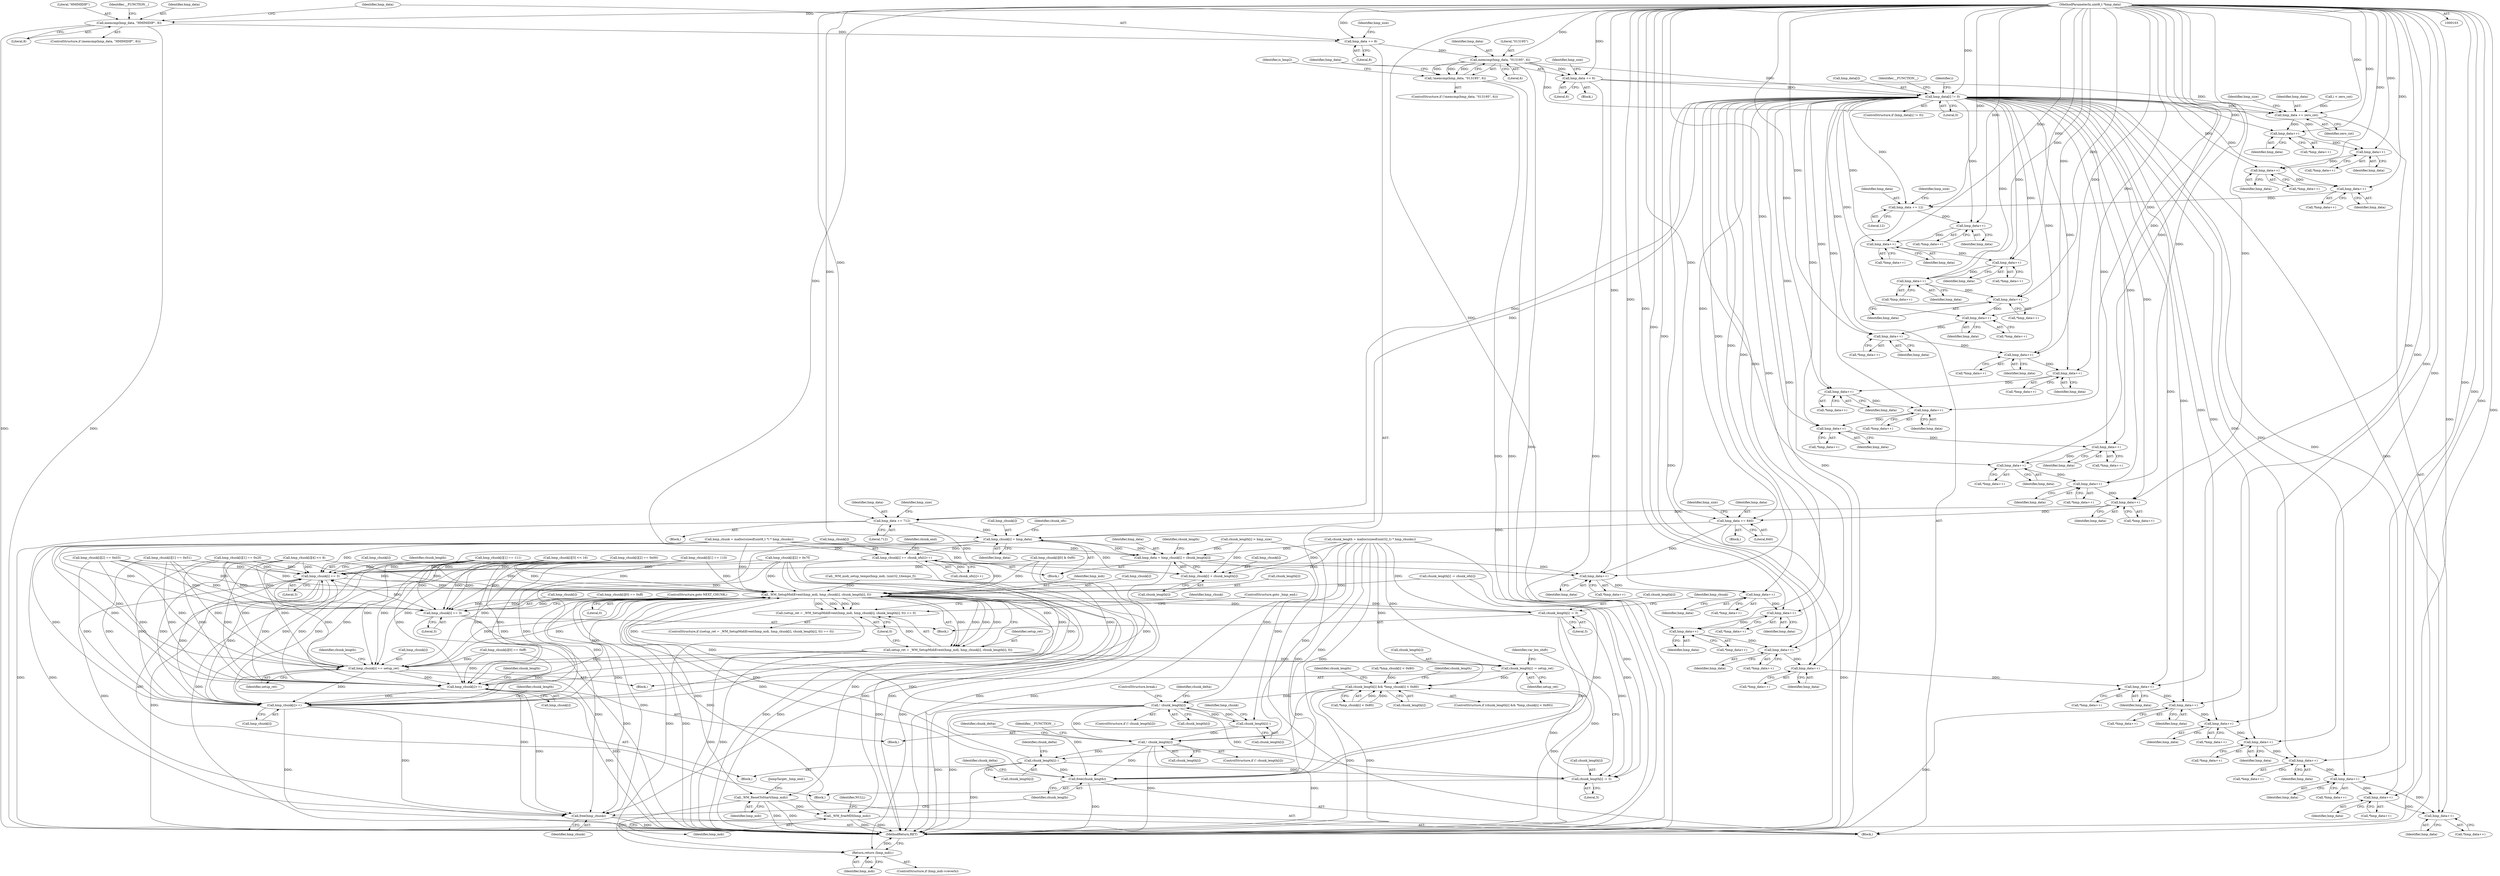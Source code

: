 digraph "0_wildmidi_660b513d99bced8783a4a5984ac2f742c74ebbdd_0@API" {
"1000194" [label="(Call,memcmp(hmp_data, \"HMIMIDIP\", 8))"];
"1000104" [label="(MethodParameterIn,uint8_t *hmp_data)"];
"1000207" [label="(Call,hmp_data += 8)"];
"1000215" [label="(Call,memcmp(hmp_data, \"013195\", 6))"];
"1000214" [label="(Call,!memcmp(hmp_data, \"013195\", 6))"];
"1000220" [label="(Call,hmp_data += 6)"];
"1000251" [label="(Call,hmp_data[i] != 0)"];
"1000265" [label="(Call,hmp_data += zero_cnt)"];
"1000274" [label="(Call,hmp_data++)"];
"1000280" [label="(Call,hmp_data++)"];
"1000287" [label="(Call,hmp_data++)"];
"1000294" [label="(Call,hmp_data++)"];
"1000302" [label="(Call,hmp_data += 12)"];
"1000311" [label="(Call,hmp_data++)"];
"1000317" [label="(Call,hmp_data++)"];
"1000324" [label="(Call,hmp_data++)"];
"1000331" [label="(Call,hmp_data++)"];
"1000340" [label="(Call,hmp_data++)"];
"1000346" [label="(Call,hmp_data++)"];
"1000353" [label="(Call,hmp_data++)"];
"1000360" [label="(Call,hmp_data++)"];
"1000374" [label="(Call,hmp_data++)"];
"1000380" [label="(Call,hmp_data++)"];
"1000387" [label="(Call,hmp_data++)"];
"1000394" [label="(Call,hmp_data++)"];
"1000431" [label="(Call,hmp_data++)"];
"1000437" [label="(Call,hmp_data++)"];
"1000444" [label="(Call,hmp_data++)"];
"1000451" [label="(Call,hmp_data++)"];
"1000462" [label="(Call,hmp_data += 840)"];
"1000535" [label="(Call,hmp_chunk[i] = hmp_data)"];
"1000742" [label="(Call,hmp_data = hmp_chunk[i] + chunk_length[i])"];
"1000548" [label="(Call,hmp_data++)"];
"1000554" [label="(Call,hmp_data++)"];
"1000561" [label="(Call,hmp_data++)"];
"1000568" [label="(Call,hmp_data++)"];
"1000583" [label="(Call,hmp_data++)"];
"1000591" [label="(Call,hmp_data++)"];
"1000600" [label="(Call,hmp_data++)"];
"1000609" [label="(Call,hmp_data++)"];
"1000639" [label="(Call,hmp_data++)"];
"1000645" [label="(Call,hmp_data++)"];
"1000652" [label="(Call,hmp_data++)"];
"1000659" [label="(Call,hmp_data++)"];
"1000696" [label="(Call,hmp_data++)"];
"1000722" [label="(Call,hmp_data++)"];
"1000744" [label="(Call,hmp_chunk[i] + chunk_length[i])"];
"1000758" [label="(Call,hmp_chunk[i] += chunk_ofs[i]++)"];
"1000906" [label="(Call,hmp_chunk[i] += 3)"];
"1000926" [label="(Call,_WM_SetupMidiEvent(hmp_mdi, hmp_chunk[i], chunk_length[i], 0))"];
"1000923" [label="(Call,(setup_ret = _WM_SetupMidiEvent(hmp_mdi, hmp_chunk[i], chunk_length[i], 0)) == 0)"];
"1000924" [label="(Call,setup_ret = _WM_SetupMidiEvent(hmp_mdi, hmp_chunk[i], chunk_length[i], 0))"];
"1001043" [label="(Call,hmp_chunk[i] += setup_ret)"];
"1001100" [label="(Call,hmp_chunk[i]++)"];
"1001143" [label="(Call,hmp_chunk[i]++)"];
"1001267" [label="(Call,free(hmp_chunk))"];
"1001048" [label="(Call,chunk_length[i] -= setup_ret)"];
"1001062" [label="(Call,chunk_length[i] && *hmp_chunk[i] < 0x80)"];
"1001076" [label="(Call,! chunk_length[i])"];
"1000911" [label="(Call,chunk_length[i] -= 3)"];
"1001104" [label="(Call,chunk_length[i]--)"];
"1001115" [label="(Call,! chunk_length[i])"];
"1001147" [label="(Call,chunk_length[i]--)"];
"1001269" [label="(Call,free(chunk_length))"];
"1000970" [label="(Call,chunk_length[i] -= 3)"];
"1000975" [label="(Call,hmp_chunk[i] += 3)"];
"1001264" [label="(Call,_WM_ResetToStart(hmp_mdi))"];
"1001281" [label="(Return,return (hmp_mdi);)"];
"1001283" [label="(Call,_WM_freeMDI(hmp_mdi))"];
"1000470" [label="(Call,hmp_data += 712)"];
"1001105" [label="(Call,chunk_length[i])"];
"1000224" [label="(Identifier,hmp_size)"];
"1001100" [label="(Call,hmp_chunk[i]++)"];
"1000910" [label="(Literal,3)"];
"1000748" [label="(Call,chunk_length[i])"];
"1000438" [label="(Identifier,hmp_data)"];
"1000388" [label="(Identifier,hmp_data)"];
"1000660" [label="(Identifier,hmp_data)"];
"1001267" [label="(Call,free(hmp_chunk))"];
"1000870" [label="(Block,)"];
"1000275" [label="(Identifier,hmp_data)"];
"1000359" [label="(Call,*hmp_data++)"];
"1000279" [label="(Call,*hmp_data++)"];
"1000443" [label="(Call,*hmp_data++)"];
"1001116" [label="(Call,chunk_length[i])"];
"1000645" [label="(Call,hmp_data++)"];
"1000651" [label="(Call,*hmp_data++)"];
"1000926" [label="(Call,_WM_SetupMidiEvent(hmp_mdi, hmp_chunk[i], chunk_length[i], 0))"];
"1000600" [label="(Call,hmp_data++)"];
"1000722" [label="(Call,hmp_data++)"];
"1000744" [label="(Call,hmp_chunk[i] + chunk_length[i])"];
"1000252" [label="(Call,hmp_data[i])"];
"1000463" [label="(Identifier,hmp_data)"];
"1000536" [label="(Call,hmp_chunk[i])"];
"1000745" [label="(Call,hmp_chunk[i])"];
"1001101" [label="(Call,hmp_chunk[i])"];
"1000768" [label="(Identifier,chunk_end)"];
"1001052" [label="(Identifier,setup_ret)"];
"1000931" [label="(Call,chunk_length[i])"];
"1001080" [label="(ControlStructure,break;)"];
"1001129" [label="(Identifier,chunk_delta)"];
"1001153" [label="(Identifier,chunk_delta)"];
"1001269" [label="(Call,free(chunk_length))"];
"1000386" [label="(Call,*hmp_data++)"];
"1000970" [label="(Call,chunk_length[i] -= 3)"];
"1000567" [label="(Call,*hmp_data++)"];
"1000250" [label="(ControlStructure,if (hmp_data[i] != 0))"];
"1001144" [label="(Call,hmp_chunk[i])"];
"1001286" [label="(Identifier,NULL)"];
"1000547" [label="(Call,*hmp_data++)"];
"1000948" [label="(Call,hmp_chunk[i][1] == 0x2f)"];
"1000609" [label="(Call,hmp_data++)"];
"1001264" [label="(Call,_WM_ResetToStart(hmp_mdi))"];
"1001149" [label="(Identifier,chunk_length)"];
"1000472" [label="(Literal,712)"];
"1000302" [label="(Call,hmp_data += 12)"];
"1000962" [label="(Block,)"];
"1000548" [label="(Call,hmp_data++)"];
"1000213" [label="(ControlStructure,if (!memcmp(hmp_data, \"013195\", 6)))"];
"1000375" [label="(Identifier,hmp_data)"];
"1001268" [label="(Identifier,hmp_chunk)"];
"1000974" [label="(Literal,3)"];
"1000927" [label="(Identifier,hmp_mdi)"];
"1000432" [label="(Identifier,hmp_data)"];
"1001147" [label="(Call,chunk_length[i]--)"];
"1000332" [label="(Identifier,hmp_data)"];
"1001104" [label="(Call,chunk_length[i]--)"];
"1000553" [label="(Call,*hmp_data++)"];
"1000312" [label="(Identifier,hmp_data)"];
"1000450" [label="(Call,*hmp_data++)"];
"1001075" [label="(ControlStructure,if (! chunk_length[i]))"];
"1001148" [label="(Call,chunk_length[i])"];
"1000325" [label="(Identifier,hmp_data)"];
"1000470" [label="(Call,hmp_data += 712)"];
"1000222" [label="(Literal,6)"];
"1000316" [label="(Call,*hmp_data++)"];
"1000339" [label="(Call,*hmp_data++)"];
"1000743" [label="(Identifier,hmp_data)"];
"1000935" [label="(Literal,0)"];
"1000984" [label="(Call,hmp_chunk[i][0] == 0xff)"];
"1000751" [label="(Call,chunk_length[i] -= chunk_ofs[i])"];
"1001074" [label="(Block,)"];
"1000209" [label="(Literal,8)"];
"1000560" [label="(Call,*hmp_data++)"];
"1000361" [label="(Identifier,hmp_data)"];
"1001287" [label="(MethodReturn,RET)"];
"1000258" [label="(Identifier,__FUNCTION__)"];
"1000330" [label="(Call,*hmp_data++)"];
"1001266" [label="(JumpTarget,_hmp_end:)"];
"1000194" [label="(Call,memcmp(hmp_data, \"HMIMIDIP\", 8))"];
"1000906" [label="(Call,hmp_chunk[i] += 3)"];
"1000265" [label="(Call,hmp_data += zero_cnt)"];
"1000592" [label="(Identifier,hmp_data)"];
"1000912" [label="(Call,chunk_length[i])"];
"1000542" [label="(Identifier,chunk_ofs)"];
"1001121" [label="(Identifier,__FUNCTION__)"];
"1000324" [label="(Call,hmp_data++)"];
"1000568" [label="(Call,hmp_data++)"];
"1001066" [label="(Call,*hmp_chunk[i] < 0x80)"];
"1000286" [label="(Call,*hmp_data++)"];
"1001106" [label="(Identifier,chunk_length)"];
"1000884" [label="(Call,hmp_chunk[i][1] == 110)"];
"1000381" [label="(Identifier,hmp_data)"];
"1000230" [label="(Identifier,is_hmp2)"];
"1000975" [label="(Call,hmp_chunk[i] += 3)"];
"1000943" [label="(Identifier,hmp_chunk)"];
"1000999" [label="(Call,hmp_chunk[i][2] == 0x03)"];
"1000217" [label="(Literal,\"013195\")"];
"1000922" [label="(ControlStructure,if ((setup_ret = _WM_SetupMidiEvent(hmp_mdi, hmp_chunk[i], chunk_length[i], 0)) == 0))"];
"1001062" [label="(Call,chunk_length[i] && *hmp_chunk[i] < 0x80)"];
"1000554" [label="(Call,hmp_data++)"];
"1000659" [label="(Call,hmp_data++)"];
"1000341" [label="(Identifier,hmp_data)"];
"1001111" [label="(Identifier,hmp_chunk)"];
"1000345" [label="(Call,*hmp_data++)"];
"1000555" [label="(Identifier,hmp_data)"];
"1000937" [label="(ControlStructure,goto _hmp_end;)"];
"1000387" [label="(Call,hmp_data++)"];
"1000721" [label="(Call,*hmp_data++)"];
"1000306" [label="(Identifier,hmp_size)"];
"1000323" [label="(Call,*hmp_data++)"];
"1000352" [label="(Call,*hmp_data++)"];
"1000437" [label="(Call,hmp_data++)"];
"1000742" [label="(Call,hmp_data = hmp_chunk[i] + chunk_length[i])"];
"1000287" [label="(Call,hmp_data++)"];
"1000303" [label="(Identifier,hmp_data)"];
"1001047" [label="(Identifier,setup_ret)"];
"1000561" [label="(Call,hmp_data++)"];
"1001054" [label="(Identifier,var_len_shift)"];
"1000977" [label="(Identifier,hmp_chunk)"];
"1000216" [label="(Identifier,hmp_data)"];
"1000549" [label="(Identifier,hmp_data)"];
"1000393" [label="(Call,*hmp_data++)"];
"1000444" [label="(Call,hmp_data++)"];
"1000451" [label="(Call,hmp_data++)"];
"1000907" [label="(Call,hmp_chunk[i])"];
"1000474" [label="(Identifier,hmp_size)"];
"1000582" [label="(Call,*hmp_data++)"];
"1000104" [label="(MethodParameterIn,uint8_t *hmp_data)"];
"1000971" [label="(Call,chunk_length[i])"];
"1000928" [label="(Call,hmp_chunk[i])"];
"1000379" [label="(Call,*hmp_data++)"];
"1001063" [label="(Call,chunk_length[i])"];
"1000267" [label="(Identifier,zero_cnt)"];
"1000452" [label="(Identifier,hmp_data)"];
"1000758" [label="(Call,hmp_chunk[i] += chunk_ofs[i]++)"];
"1001284" [label="(Identifier,hmp_mdi)"];
"1000535" [label="(Call,hmp_chunk[i] = hmp_data)"];
"1000461" [label="(Block,)"];
"1000891" [label="(Call,hmp_chunk[i][1] == 111)"];
"1000200" [label="(Identifier,__FUNCTION__)"];
"1001083" [label="(Identifier,chunk_delta)"];
"1000934" [label="(Literal,0)"];
"1000195" [label="(Identifier,hmp_data)"];
"1001282" [label="(Identifier,hmp_mdi)"];
"1000583" [label="(Call,hmp_data++)"];
"1001114" [label="(ControlStructure,if (! chunk_length[i]))"];
"1000979" [label="(Literal,3)"];
"1000380" [label="(Call,hmp_data++)"];
"1000569" [label="(Identifier,hmp_data)"];
"1000638" [label="(Call,*hmp_data++)"];
"1001061" [label="(ControlStructure,if (chunk_length[i] && *hmp_chunk[i] < 0x80))"];
"1000534" [label="(Block,)"];
"1000695" [label="(Call,*hmp_data++)"];
"1000644" [label="(Call,*hmp_data++)"];
"1000269" [label="(Identifier,hmp_size)"];
"1000266" [label="(Identifier,hmp_data)"];
"1000211" [label="(Identifier,hmp_size)"];
"1000197" [label="(Literal,8)"];
"1000248" [label="(Identifier,i)"];
"1000374" [label="(Call,hmp_data++)"];
"1000244" [label="(Call,i < zero_cnt)"];
"1000318" [label="(Identifier,hmp_data)"];
"1001265" [label="(Identifier,hmp_mdi)"];
"1000762" [label="(Call,chunk_ofs[i]++)"];
"1000431" [label="(Call,hmp_data++)"];
"1000658" [label="(Call,*hmp_data++)"];
"1001012" [label="(Call,hmp_chunk[i][3] << 16)"];
"1001283" [label="(Call,_WM_freeMDI(hmp_mdi))"];
"1000639" [label="(Call,hmp_data++)"];
"1001277" [label="(ControlStructure,if (hmp_mdi->reverb))"];
"1000494" [label="(Call,chunk_length = malloc(sizeof(uint32_t) * hmp_chunks))"];
"1001272" [label="(Identifier,chunk_delta)"];
"1000976" [label="(Call,hmp_chunk[i])"];
"1000346" [label="(Call,hmp_data++)"];
"1000196" [label="(Literal,\"HMIMIDIP\")"];
"1000539" [label="(Identifier,hmp_data)"];
"1000293" [label="(Call,*hmp_data++)"];
"1000445" [label="(Identifier,hmp_data)"];
"1000304" [label="(Literal,12)"];
"1000917" [label="(Block,)"];
"1001270" [label="(Identifier,chunk_length)"];
"1001115" [label="(Call,! chunk_length[i])"];
"1000394" [label="(Call,hmp_data++)"];
"1000562" [label="(Identifier,hmp_data)"];
"1001078" [label="(Identifier,chunk_length)"];
"1000193" [label="(ControlStructure,if (memcmp(hmp_data, \"HMIMIDIP\", 8)))"];
"1001108" [label="(Call,*hmp_chunk[i] < 0x80)"];
"1000940" [label="(Call,hmp_chunk[i][0] == 0xff)"];
"1000591" [label="(Call,hmp_data++)"];
"1000590" [label="(Call,*hmp_data++)"];
"1000874" [label="(Call,hmp_chunk[i][0] & 0xf0)"];
"1000471" [label="(Identifier,hmp_data)"];
"1000207" [label="(Call,hmp_data += 8)"];
"1000759" [label="(Call,hmp_chunk[i])"];
"1000347" [label="(Identifier,hmp_data)"];
"1001281" [label="(Return,return (hmp_mdi);)"];
"1000255" [label="(Literal,0)"];
"1000294" [label="(Call,hmp_data++)"];
"1000753" [label="(Identifier,chunk_length)"];
"1000288" [label="(Identifier,hmp_data)"];
"1000992" [label="(Call,hmp_chunk[i][1] == 0x51)"];
"1001044" [label="(Call,hmp_chunk[i])"];
"1000464" [label="(Literal,840)"];
"1000610" [label="(Identifier,hmp_data)"];
"1000646" [label="(Identifier,hmp_data)"];
"1000653" [label="(Identifier,hmp_data)"];
"1000696" [label="(Call,hmp_data++)"];
"1000280" [label="(Call,hmp_data++)"];
"1000599" [label="(Call,*hmp_data++)"];
"1000923" [label="(Call,(setup_ret = _WM_SetupMidiEvent(hmp_mdi, hmp_chunk[i], chunk_length[i], 0)) == 0)"];
"1000220" [label="(Call,hmp_data += 6)"];
"1000584" [label="(Identifier,hmp_data)"];
"1000436" [label="(Call,*hmp_data++)"];
"1000218" [label="(Literal,6)"];
"1000469" [label="(Block,)"];
"1000608" [label="(Call,*hmp_data++)"];
"1000925" [label="(Identifier,setup_ret)"];
"1000295" [label="(Identifier,hmp_data)"];
"1000905" [label="(Block,)"];
"1001143" [label="(Call,hmp_chunk[i]++)"];
"1000924" [label="(Call,setup_ret = _WM_SetupMidiEvent(hmp_mdi, hmp_chunk[i], chunk_length[i], 0))"];
"1001117" [label="(Identifier,chunk_length)"];
"1000723" [label="(Identifier,hmp_data)"];
"1000354" [label="(Identifier,hmp_data)"];
"1000640" [label="(Identifier,hmp_data)"];
"1000980" [label="(ControlStructure,goto NEXT_CHUNK;)"];
"1000251" [label="(Call,hmp_data[i] != 0)"];
"1001043" [label="(Call,hmp_chunk[i] += setup_ret)"];
"1000219" [label="(Block,)"];
"1000911" [label="(Call,chunk_length[i] -= 3)"];
"1000311" [label="(Call,hmp_data++)"];
"1000214" [label="(Call,!memcmp(hmp_data, \"013195\", 6))"];
"1000395" [label="(Identifier,hmp_data)"];
"1000618" [label="(Call,chunk_length[i] > hmp_size)"];
"1001048" [label="(Call,chunk_length[i] -= setup_ret)"];
"1000281" [label="(Identifier,hmp_data)"];
"1000601" [label="(Identifier,hmp_data)"];
"1000955" [label="(Call,hmp_chunk[i][2] == 0x00)"];
"1000487" [label="(Call,hmp_chunk = malloc(sizeof(uint8_t *) * hmp_chunks))"];
"1000466" [label="(Identifier,hmp_size)"];
"1000106" [label="(Block,)"];
"1000273" [label="(Call,*hmp_data++)"];
"1001050" [label="(Identifier,chunk_length)"];
"1001077" [label="(Call,chunk_length[i])"];
"1000221" [label="(Identifier,hmp_data)"];
"1000898" [label="(Call,hmp_chunk[i][2] > 0x7f)"];
"1000373" [label="(Call,*hmp_data++)"];
"1000215" [label="(Call,memcmp(hmp_data, \"013195\", 6))"];
"1000915" [label="(Literal,3)"];
"1000331" [label="(Call,hmp_data++)"];
"1000482" [label="(Call,_WM_midi_setup_tempo(hmp_mdi, (uint32_t)tempo_f))"];
"1001076" [label="(Call,! chunk_length[i])"];
"1000340" [label="(Call,hmp_data++)"];
"1000430" [label="(Call,*hmp_data++)"];
"1000913" [label="(Identifier,chunk_length)"];
"1001020" [label="(Call,hmp_chunk[i][4] << 8)"];
"1000317" [label="(Call,hmp_data++)"];
"1000360" [label="(Call,hmp_data++)"];
"1000208" [label="(Identifier,hmp_data)"];
"1000353" [label="(Call,hmp_data++)"];
"1000462" [label="(Call,hmp_data += 840)"];
"1001049" [label="(Call,chunk_length[i])"];
"1000697" [label="(Identifier,hmp_data)"];
"1000652" [label="(Call,hmp_data++)"];
"1000274" [label="(Call,hmp_data++)"];
"1000310" [label="(Call,*hmp_data++)"];
"1000194" -> "1000193"  [label="AST: "];
"1000194" -> "1000197"  [label="CFG: "];
"1000195" -> "1000194"  [label="AST: "];
"1000196" -> "1000194"  [label="AST: "];
"1000197" -> "1000194"  [label="AST: "];
"1000200" -> "1000194"  [label="CFG: "];
"1000208" -> "1000194"  [label="CFG: "];
"1000194" -> "1001287"  [label="DDG: "];
"1000194" -> "1001287"  [label="DDG: "];
"1000104" -> "1000194"  [label="DDG: "];
"1000194" -> "1000207"  [label="DDG: "];
"1000104" -> "1000103"  [label="AST: "];
"1000104" -> "1001287"  [label="DDG: "];
"1000104" -> "1000207"  [label="DDG: "];
"1000104" -> "1000215"  [label="DDG: "];
"1000104" -> "1000220"  [label="DDG: "];
"1000104" -> "1000251"  [label="DDG: "];
"1000104" -> "1000265"  [label="DDG: "];
"1000104" -> "1000274"  [label="DDG: "];
"1000104" -> "1000280"  [label="DDG: "];
"1000104" -> "1000287"  [label="DDG: "];
"1000104" -> "1000294"  [label="DDG: "];
"1000104" -> "1000302"  [label="DDG: "];
"1000104" -> "1000311"  [label="DDG: "];
"1000104" -> "1000317"  [label="DDG: "];
"1000104" -> "1000324"  [label="DDG: "];
"1000104" -> "1000331"  [label="DDG: "];
"1000104" -> "1000340"  [label="DDG: "];
"1000104" -> "1000346"  [label="DDG: "];
"1000104" -> "1000353"  [label="DDG: "];
"1000104" -> "1000360"  [label="DDG: "];
"1000104" -> "1000374"  [label="DDG: "];
"1000104" -> "1000380"  [label="DDG: "];
"1000104" -> "1000387"  [label="DDG: "];
"1000104" -> "1000394"  [label="DDG: "];
"1000104" -> "1000431"  [label="DDG: "];
"1000104" -> "1000437"  [label="DDG: "];
"1000104" -> "1000444"  [label="DDG: "];
"1000104" -> "1000451"  [label="DDG: "];
"1000104" -> "1000462"  [label="DDG: "];
"1000104" -> "1000470"  [label="DDG: "];
"1000104" -> "1000535"  [label="DDG: "];
"1000104" -> "1000548"  [label="DDG: "];
"1000104" -> "1000554"  [label="DDG: "];
"1000104" -> "1000561"  [label="DDG: "];
"1000104" -> "1000568"  [label="DDG: "];
"1000104" -> "1000583"  [label="DDG: "];
"1000104" -> "1000591"  [label="DDG: "];
"1000104" -> "1000600"  [label="DDG: "];
"1000104" -> "1000609"  [label="DDG: "];
"1000104" -> "1000639"  [label="DDG: "];
"1000104" -> "1000645"  [label="DDG: "];
"1000104" -> "1000652"  [label="DDG: "];
"1000104" -> "1000659"  [label="DDG: "];
"1000104" -> "1000696"  [label="DDG: "];
"1000104" -> "1000722"  [label="DDG: "];
"1000104" -> "1000742"  [label="DDG: "];
"1000207" -> "1000106"  [label="AST: "];
"1000207" -> "1000209"  [label="CFG: "];
"1000208" -> "1000207"  [label="AST: "];
"1000209" -> "1000207"  [label="AST: "];
"1000211" -> "1000207"  [label="CFG: "];
"1000207" -> "1000215"  [label="DDG: "];
"1000215" -> "1000214"  [label="AST: "];
"1000215" -> "1000218"  [label="CFG: "];
"1000216" -> "1000215"  [label="AST: "];
"1000217" -> "1000215"  [label="AST: "];
"1000218" -> "1000215"  [label="AST: "];
"1000214" -> "1000215"  [label="CFG: "];
"1000215" -> "1001287"  [label="DDG: "];
"1000215" -> "1000214"  [label="DDG: "];
"1000215" -> "1000214"  [label="DDG: "];
"1000215" -> "1000214"  [label="DDG: "];
"1000215" -> "1000220"  [label="DDG: "];
"1000215" -> "1000251"  [label="DDG: "];
"1000215" -> "1000265"  [label="DDG: "];
"1000214" -> "1000213"  [label="AST: "];
"1000221" -> "1000214"  [label="CFG: "];
"1000230" -> "1000214"  [label="CFG: "];
"1000214" -> "1001287"  [label="DDG: "];
"1000214" -> "1001287"  [label="DDG: "];
"1000220" -> "1000219"  [label="AST: "];
"1000220" -> "1000222"  [label="CFG: "];
"1000221" -> "1000220"  [label="AST: "];
"1000222" -> "1000220"  [label="AST: "];
"1000224" -> "1000220"  [label="CFG: "];
"1000220" -> "1001287"  [label="DDG: "];
"1000220" -> "1000251"  [label="DDG: "];
"1000220" -> "1000265"  [label="DDG: "];
"1000251" -> "1000250"  [label="AST: "];
"1000251" -> "1000255"  [label="CFG: "];
"1000252" -> "1000251"  [label="AST: "];
"1000255" -> "1000251"  [label="AST: "];
"1000258" -> "1000251"  [label="CFG: "];
"1000248" -> "1000251"  [label="CFG: "];
"1000251" -> "1001287"  [label="DDG: "];
"1000251" -> "1001287"  [label="DDG: "];
"1000251" -> "1000265"  [label="DDG: "];
"1000251" -> "1000274"  [label="DDG: "];
"1000251" -> "1000280"  [label="DDG: "];
"1000251" -> "1000287"  [label="DDG: "];
"1000251" -> "1000294"  [label="DDG: "];
"1000251" -> "1000302"  [label="DDG: "];
"1000251" -> "1000311"  [label="DDG: "];
"1000251" -> "1000317"  [label="DDG: "];
"1000251" -> "1000324"  [label="DDG: "];
"1000251" -> "1000331"  [label="DDG: "];
"1000251" -> "1000340"  [label="DDG: "];
"1000251" -> "1000346"  [label="DDG: "];
"1000251" -> "1000353"  [label="DDG: "];
"1000251" -> "1000360"  [label="DDG: "];
"1000251" -> "1000374"  [label="DDG: "];
"1000251" -> "1000380"  [label="DDG: "];
"1000251" -> "1000387"  [label="DDG: "];
"1000251" -> "1000394"  [label="DDG: "];
"1000251" -> "1000431"  [label="DDG: "];
"1000251" -> "1000437"  [label="DDG: "];
"1000251" -> "1000444"  [label="DDG: "];
"1000251" -> "1000451"  [label="DDG: "];
"1000251" -> "1000462"  [label="DDG: "];
"1000251" -> "1000470"  [label="DDG: "];
"1000251" -> "1000535"  [label="DDG: "];
"1000251" -> "1000548"  [label="DDG: "];
"1000251" -> "1000554"  [label="DDG: "];
"1000251" -> "1000561"  [label="DDG: "];
"1000251" -> "1000568"  [label="DDG: "];
"1000251" -> "1000583"  [label="DDG: "];
"1000251" -> "1000591"  [label="DDG: "];
"1000251" -> "1000600"  [label="DDG: "];
"1000251" -> "1000609"  [label="DDG: "];
"1000251" -> "1000639"  [label="DDG: "];
"1000251" -> "1000645"  [label="DDG: "];
"1000251" -> "1000652"  [label="DDG: "];
"1000251" -> "1000659"  [label="DDG: "];
"1000251" -> "1000696"  [label="DDG: "];
"1000251" -> "1000722"  [label="DDG: "];
"1000265" -> "1000106"  [label="AST: "];
"1000265" -> "1000267"  [label="CFG: "];
"1000266" -> "1000265"  [label="AST: "];
"1000267" -> "1000265"  [label="AST: "];
"1000269" -> "1000265"  [label="CFG: "];
"1000244" -> "1000265"  [label="DDG: "];
"1000265" -> "1000274"  [label="DDG: "];
"1000274" -> "1000273"  [label="AST: "];
"1000274" -> "1000275"  [label="CFG: "];
"1000275" -> "1000274"  [label="AST: "];
"1000273" -> "1000274"  [label="CFG: "];
"1000274" -> "1000280"  [label="DDG: "];
"1000280" -> "1000279"  [label="AST: "];
"1000280" -> "1000281"  [label="CFG: "];
"1000281" -> "1000280"  [label="AST: "];
"1000279" -> "1000280"  [label="CFG: "];
"1000280" -> "1000287"  [label="DDG: "];
"1000287" -> "1000286"  [label="AST: "];
"1000287" -> "1000288"  [label="CFG: "];
"1000288" -> "1000287"  [label="AST: "];
"1000286" -> "1000287"  [label="CFG: "];
"1000287" -> "1000294"  [label="DDG: "];
"1000294" -> "1000293"  [label="AST: "];
"1000294" -> "1000295"  [label="CFG: "];
"1000295" -> "1000294"  [label="AST: "];
"1000293" -> "1000294"  [label="CFG: "];
"1000294" -> "1000302"  [label="DDG: "];
"1000302" -> "1000106"  [label="AST: "];
"1000302" -> "1000304"  [label="CFG: "];
"1000303" -> "1000302"  [label="AST: "];
"1000304" -> "1000302"  [label="AST: "];
"1000306" -> "1000302"  [label="CFG: "];
"1000302" -> "1000311"  [label="DDG: "];
"1000311" -> "1000310"  [label="AST: "];
"1000311" -> "1000312"  [label="CFG: "];
"1000312" -> "1000311"  [label="AST: "];
"1000310" -> "1000311"  [label="CFG: "];
"1000311" -> "1000317"  [label="DDG: "];
"1000317" -> "1000316"  [label="AST: "];
"1000317" -> "1000318"  [label="CFG: "];
"1000318" -> "1000317"  [label="AST: "];
"1000316" -> "1000317"  [label="CFG: "];
"1000317" -> "1000324"  [label="DDG: "];
"1000324" -> "1000323"  [label="AST: "];
"1000324" -> "1000325"  [label="CFG: "];
"1000325" -> "1000324"  [label="AST: "];
"1000323" -> "1000324"  [label="CFG: "];
"1000324" -> "1000331"  [label="DDG: "];
"1000331" -> "1000330"  [label="AST: "];
"1000331" -> "1000332"  [label="CFG: "];
"1000332" -> "1000331"  [label="AST: "];
"1000330" -> "1000331"  [label="CFG: "];
"1000331" -> "1000340"  [label="DDG: "];
"1000340" -> "1000339"  [label="AST: "];
"1000340" -> "1000341"  [label="CFG: "];
"1000341" -> "1000340"  [label="AST: "];
"1000339" -> "1000340"  [label="CFG: "];
"1000340" -> "1000346"  [label="DDG: "];
"1000346" -> "1000345"  [label="AST: "];
"1000346" -> "1000347"  [label="CFG: "];
"1000347" -> "1000346"  [label="AST: "];
"1000345" -> "1000346"  [label="CFG: "];
"1000346" -> "1000353"  [label="DDG: "];
"1000353" -> "1000352"  [label="AST: "];
"1000353" -> "1000354"  [label="CFG: "];
"1000354" -> "1000353"  [label="AST: "];
"1000352" -> "1000353"  [label="CFG: "];
"1000353" -> "1000360"  [label="DDG: "];
"1000360" -> "1000359"  [label="AST: "];
"1000360" -> "1000361"  [label="CFG: "];
"1000361" -> "1000360"  [label="AST: "];
"1000359" -> "1000360"  [label="CFG: "];
"1000360" -> "1000374"  [label="DDG: "];
"1000374" -> "1000373"  [label="AST: "];
"1000374" -> "1000375"  [label="CFG: "];
"1000375" -> "1000374"  [label="AST: "];
"1000373" -> "1000374"  [label="CFG: "];
"1000374" -> "1000380"  [label="DDG: "];
"1000380" -> "1000379"  [label="AST: "];
"1000380" -> "1000381"  [label="CFG: "];
"1000381" -> "1000380"  [label="AST: "];
"1000379" -> "1000380"  [label="CFG: "];
"1000380" -> "1000387"  [label="DDG: "];
"1000387" -> "1000386"  [label="AST: "];
"1000387" -> "1000388"  [label="CFG: "];
"1000388" -> "1000387"  [label="AST: "];
"1000386" -> "1000387"  [label="CFG: "];
"1000387" -> "1000394"  [label="DDG: "];
"1000394" -> "1000393"  [label="AST: "];
"1000394" -> "1000395"  [label="CFG: "];
"1000395" -> "1000394"  [label="AST: "];
"1000393" -> "1000394"  [label="CFG: "];
"1000394" -> "1000431"  [label="DDG: "];
"1000431" -> "1000430"  [label="AST: "];
"1000431" -> "1000432"  [label="CFG: "];
"1000432" -> "1000431"  [label="AST: "];
"1000430" -> "1000431"  [label="CFG: "];
"1000431" -> "1000437"  [label="DDG: "];
"1000437" -> "1000436"  [label="AST: "];
"1000437" -> "1000438"  [label="CFG: "];
"1000438" -> "1000437"  [label="AST: "];
"1000436" -> "1000437"  [label="CFG: "];
"1000437" -> "1000444"  [label="DDG: "];
"1000444" -> "1000443"  [label="AST: "];
"1000444" -> "1000445"  [label="CFG: "];
"1000445" -> "1000444"  [label="AST: "];
"1000443" -> "1000444"  [label="CFG: "];
"1000444" -> "1000451"  [label="DDG: "];
"1000451" -> "1000450"  [label="AST: "];
"1000451" -> "1000452"  [label="CFG: "];
"1000452" -> "1000451"  [label="AST: "];
"1000450" -> "1000451"  [label="CFG: "];
"1000451" -> "1000462"  [label="DDG: "];
"1000451" -> "1000470"  [label="DDG: "];
"1000462" -> "1000461"  [label="AST: "];
"1000462" -> "1000464"  [label="CFG: "];
"1000463" -> "1000462"  [label="AST: "];
"1000464" -> "1000462"  [label="AST: "];
"1000466" -> "1000462"  [label="CFG: "];
"1000462" -> "1001287"  [label="DDG: "];
"1000462" -> "1000535"  [label="DDG: "];
"1000462" -> "1000548"  [label="DDG: "];
"1000535" -> "1000534"  [label="AST: "];
"1000535" -> "1000539"  [label="CFG: "];
"1000536" -> "1000535"  [label="AST: "];
"1000539" -> "1000535"  [label="AST: "];
"1000542" -> "1000535"  [label="CFG: "];
"1000535" -> "1001287"  [label="DDG: "];
"1000742" -> "1000535"  [label="DDG: "];
"1000470" -> "1000535"  [label="DDG: "];
"1000535" -> "1000742"  [label="DDG: "];
"1000535" -> "1000744"  [label="DDG: "];
"1000535" -> "1000758"  [label="DDG: "];
"1000535" -> "1001267"  [label="DDG: "];
"1000742" -> "1000534"  [label="AST: "];
"1000742" -> "1000744"  [label="CFG: "];
"1000743" -> "1000742"  [label="AST: "];
"1000744" -> "1000742"  [label="AST: "];
"1000753" -> "1000742"  [label="CFG: "];
"1000742" -> "1001287"  [label="DDG: "];
"1000742" -> "1001287"  [label="DDG: "];
"1000742" -> "1000548"  [label="DDG: "];
"1000487" -> "1000742"  [label="DDG: "];
"1000494" -> "1000742"  [label="DDG: "];
"1000618" -> "1000742"  [label="DDG: "];
"1000548" -> "1000547"  [label="AST: "];
"1000548" -> "1000549"  [label="CFG: "];
"1000549" -> "1000548"  [label="AST: "];
"1000547" -> "1000548"  [label="CFG: "];
"1000470" -> "1000548"  [label="DDG: "];
"1000548" -> "1000554"  [label="DDG: "];
"1000554" -> "1000553"  [label="AST: "];
"1000554" -> "1000555"  [label="CFG: "];
"1000555" -> "1000554"  [label="AST: "];
"1000553" -> "1000554"  [label="CFG: "];
"1000554" -> "1000561"  [label="DDG: "];
"1000561" -> "1000560"  [label="AST: "];
"1000561" -> "1000562"  [label="CFG: "];
"1000562" -> "1000561"  [label="AST: "];
"1000560" -> "1000561"  [label="CFG: "];
"1000561" -> "1000568"  [label="DDG: "];
"1000568" -> "1000567"  [label="AST: "];
"1000568" -> "1000569"  [label="CFG: "];
"1000569" -> "1000568"  [label="AST: "];
"1000567" -> "1000568"  [label="CFG: "];
"1000568" -> "1000583"  [label="DDG: "];
"1000583" -> "1000582"  [label="AST: "];
"1000583" -> "1000584"  [label="CFG: "];
"1000584" -> "1000583"  [label="AST: "];
"1000582" -> "1000583"  [label="CFG: "];
"1000583" -> "1000591"  [label="DDG: "];
"1000591" -> "1000590"  [label="AST: "];
"1000591" -> "1000592"  [label="CFG: "];
"1000592" -> "1000591"  [label="AST: "];
"1000590" -> "1000591"  [label="CFG: "];
"1000591" -> "1000600"  [label="DDG: "];
"1000600" -> "1000599"  [label="AST: "];
"1000600" -> "1000601"  [label="CFG: "];
"1000601" -> "1000600"  [label="AST: "];
"1000599" -> "1000600"  [label="CFG: "];
"1000600" -> "1000609"  [label="DDG: "];
"1000609" -> "1000608"  [label="AST: "];
"1000609" -> "1000610"  [label="CFG: "];
"1000610" -> "1000609"  [label="AST: "];
"1000608" -> "1000609"  [label="CFG: "];
"1000609" -> "1001287"  [label="DDG: "];
"1000609" -> "1000639"  [label="DDG: "];
"1000639" -> "1000638"  [label="AST: "];
"1000639" -> "1000640"  [label="CFG: "];
"1000640" -> "1000639"  [label="AST: "];
"1000638" -> "1000639"  [label="CFG: "];
"1000639" -> "1000645"  [label="DDG: "];
"1000645" -> "1000644"  [label="AST: "];
"1000645" -> "1000646"  [label="CFG: "];
"1000646" -> "1000645"  [label="AST: "];
"1000644" -> "1000645"  [label="CFG: "];
"1000645" -> "1000652"  [label="DDG: "];
"1000652" -> "1000651"  [label="AST: "];
"1000652" -> "1000653"  [label="CFG: "];
"1000653" -> "1000652"  [label="AST: "];
"1000651" -> "1000652"  [label="CFG: "];
"1000652" -> "1000659"  [label="DDG: "];
"1000659" -> "1000658"  [label="AST: "];
"1000659" -> "1000660"  [label="CFG: "];
"1000660" -> "1000659"  [label="AST: "];
"1000658" -> "1000659"  [label="CFG: "];
"1000659" -> "1000696"  [label="DDG: "];
"1000659" -> "1000722"  [label="DDG: "];
"1000696" -> "1000695"  [label="AST: "];
"1000696" -> "1000697"  [label="CFG: "];
"1000697" -> "1000696"  [label="AST: "];
"1000695" -> "1000696"  [label="CFG: "];
"1000696" -> "1000722"  [label="DDG: "];
"1000722" -> "1000721"  [label="AST: "];
"1000722" -> "1000723"  [label="CFG: "];
"1000723" -> "1000722"  [label="AST: "];
"1000721" -> "1000722"  [label="CFG: "];
"1000744" -> "1000748"  [label="CFG: "];
"1000745" -> "1000744"  [label="AST: "];
"1000748" -> "1000744"  [label="AST: "];
"1000487" -> "1000744"  [label="DDG: "];
"1000494" -> "1000744"  [label="DDG: "];
"1000618" -> "1000744"  [label="DDG: "];
"1000758" -> "1000534"  [label="AST: "];
"1000758" -> "1000762"  [label="CFG: "];
"1000759" -> "1000758"  [label="AST: "];
"1000762" -> "1000758"  [label="AST: "];
"1000768" -> "1000758"  [label="CFG: "];
"1000758" -> "1001287"  [label="DDG: "];
"1000487" -> "1000758"  [label="DDG: "];
"1000762" -> "1000758"  [label="DDG: "];
"1000758" -> "1000906"  [label="DDG: "];
"1000758" -> "1000926"  [label="DDG: "];
"1000758" -> "1001267"  [label="DDG: "];
"1000906" -> "1000905"  [label="AST: "];
"1000906" -> "1000910"  [label="CFG: "];
"1000907" -> "1000906"  [label="AST: "];
"1000910" -> "1000906"  [label="AST: "];
"1000913" -> "1000906"  [label="CFG: "];
"1000906" -> "1001287"  [label="DDG: "];
"1000898" -> "1000906"  [label="DDG: "];
"1000487" -> "1000906"  [label="DDG: "];
"1000884" -> "1000906"  [label="DDG: "];
"1000891" -> "1000906"  [label="DDG: "];
"1001012" -> "1000906"  [label="DDG: "];
"1000948" -> "1000906"  [label="DDG: "];
"1001100" -> "1000906"  [label="DDG: "];
"1001143" -> "1000906"  [label="DDG: "];
"1000955" -> "1000906"  [label="DDG: "];
"1000999" -> "1000906"  [label="DDG: "];
"1000992" -> "1000906"  [label="DDG: "];
"1001020" -> "1000906"  [label="DDG: "];
"1001043" -> "1000906"  [label="DDG: "];
"1000874" -> "1000906"  [label="DDG: "];
"1000975" -> "1000906"  [label="DDG: "];
"1000906" -> "1000926"  [label="DDG: "];
"1000906" -> "1001100"  [label="DDG: "];
"1000906" -> "1001143"  [label="DDG: "];
"1000906" -> "1001267"  [label="DDG: "];
"1000926" -> "1000924"  [label="AST: "];
"1000926" -> "1000934"  [label="CFG: "];
"1000927" -> "1000926"  [label="AST: "];
"1000928" -> "1000926"  [label="AST: "];
"1000931" -> "1000926"  [label="AST: "];
"1000934" -> "1000926"  [label="AST: "];
"1000924" -> "1000926"  [label="CFG: "];
"1000926" -> "1001287"  [label="DDG: "];
"1000926" -> "1001287"  [label="DDG: "];
"1000926" -> "1001287"  [label="DDG: "];
"1000926" -> "1000923"  [label="DDG: "];
"1000926" -> "1000923"  [label="DDG: "];
"1000926" -> "1000923"  [label="DDG: "];
"1000926" -> "1000923"  [label="DDG: "];
"1000926" -> "1000924"  [label="DDG: "];
"1000926" -> "1000924"  [label="DDG: "];
"1000926" -> "1000924"  [label="DDG: "];
"1000926" -> "1000924"  [label="DDG: "];
"1000482" -> "1000926"  [label="DDG: "];
"1000898" -> "1000926"  [label="DDG: "];
"1000487" -> "1000926"  [label="DDG: "];
"1000884" -> "1000926"  [label="DDG: "];
"1000891" -> "1000926"  [label="DDG: "];
"1001012" -> "1000926"  [label="DDG: "];
"1000948" -> "1000926"  [label="DDG: "];
"1001100" -> "1000926"  [label="DDG: "];
"1001143" -> "1000926"  [label="DDG: "];
"1000955" -> "1000926"  [label="DDG: "];
"1000999" -> "1000926"  [label="DDG: "];
"1000992" -> "1000926"  [label="DDG: "];
"1001020" -> "1000926"  [label="DDG: "];
"1001043" -> "1000926"  [label="DDG: "];
"1000874" -> "1000926"  [label="DDG: "];
"1000975" -> "1000926"  [label="DDG: "];
"1001147" -> "1000926"  [label="DDG: "];
"1000494" -> "1000926"  [label="DDG: "];
"1000970" -> "1000926"  [label="DDG: "];
"1001076" -> "1000926"  [label="DDG: "];
"1000751" -> "1000926"  [label="DDG: "];
"1000926" -> "1000970"  [label="DDG: "];
"1000926" -> "1000975"  [label="DDG: "];
"1000926" -> "1001043"  [label="DDG: "];
"1000926" -> "1001048"  [label="DDG: "];
"1000926" -> "1001264"  [label="DDG: "];
"1000926" -> "1001267"  [label="DDG: "];
"1000926" -> "1001269"  [label="DDG: "];
"1000926" -> "1001281"  [label="DDG: "];
"1000926" -> "1001283"  [label="DDG: "];
"1000923" -> "1000922"  [label="AST: "];
"1000923" -> "1000935"  [label="CFG: "];
"1000924" -> "1000923"  [label="AST: "];
"1000935" -> "1000923"  [label="AST: "];
"1000937" -> "1000923"  [label="CFG: "];
"1000943" -> "1000923"  [label="CFG: "];
"1000923" -> "1001287"  [label="DDG: "];
"1000924" -> "1000923"  [label="DDG: "];
"1000925" -> "1000924"  [label="AST: "];
"1000935" -> "1000924"  [label="CFG: "];
"1000924" -> "1001287"  [label="DDG: "];
"1000924" -> "1001287"  [label="DDG: "];
"1000924" -> "1001043"  [label="DDG: "];
"1000924" -> "1001048"  [label="DDG: "];
"1001043" -> "1000917"  [label="AST: "];
"1001043" -> "1001047"  [label="CFG: "];
"1001044" -> "1001043"  [label="AST: "];
"1001047" -> "1001043"  [label="AST: "];
"1001050" -> "1001043"  [label="CFG: "];
"1001043" -> "1001287"  [label="DDG: "];
"1000898" -> "1001043"  [label="DDG: "];
"1000487" -> "1001043"  [label="DDG: "];
"1000884" -> "1001043"  [label="DDG: "];
"1000891" -> "1001043"  [label="DDG: "];
"1001012" -> "1001043"  [label="DDG: "];
"1000948" -> "1001043"  [label="DDG: "];
"1000984" -> "1001043"  [label="DDG: "];
"1000955" -> "1001043"  [label="DDG: "];
"1000999" -> "1001043"  [label="DDG: "];
"1000992" -> "1001043"  [label="DDG: "];
"1001020" -> "1001043"  [label="DDG: "];
"1001043" -> "1001100"  [label="DDG: "];
"1001043" -> "1001143"  [label="DDG: "];
"1001043" -> "1001267"  [label="DDG: "];
"1001100" -> "1001074"  [label="AST: "];
"1001100" -> "1001101"  [label="CFG: "];
"1001101" -> "1001100"  [label="AST: "];
"1001106" -> "1001100"  [label="CFG: "];
"1001100" -> "1001287"  [label="DDG: "];
"1000898" -> "1001100"  [label="DDG: "];
"1000487" -> "1001100"  [label="DDG: "];
"1000884" -> "1001100"  [label="DDG: "];
"1000891" -> "1001100"  [label="DDG: "];
"1001012" -> "1001100"  [label="DDG: "];
"1000948" -> "1001100"  [label="DDG: "];
"1000984" -> "1001100"  [label="DDG: "];
"1000874" -> "1001100"  [label="DDG: "];
"1000955" -> "1001100"  [label="DDG: "];
"1000999" -> "1001100"  [label="DDG: "];
"1000992" -> "1001100"  [label="DDG: "];
"1001020" -> "1001100"  [label="DDG: "];
"1001100" -> "1001143"  [label="DDG: "];
"1001100" -> "1001267"  [label="DDG: "];
"1001143" -> "1000870"  [label="AST: "];
"1001143" -> "1001144"  [label="CFG: "];
"1001144" -> "1001143"  [label="AST: "];
"1001149" -> "1001143"  [label="CFG: "];
"1001143" -> "1001287"  [label="DDG: "];
"1000898" -> "1001143"  [label="DDG: "];
"1000487" -> "1001143"  [label="DDG: "];
"1000884" -> "1001143"  [label="DDG: "];
"1000891" -> "1001143"  [label="DDG: "];
"1001012" -> "1001143"  [label="DDG: "];
"1000948" -> "1001143"  [label="DDG: "];
"1000984" -> "1001143"  [label="DDG: "];
"1000874" -> "1001143"  [label="DDG: "];
"1000955" -> "1001143"  [label="DDG: "];
"1000999" -> "1001143"  [label="DDG: "];
"1000992" -> "1001143"  [label="DDG: "];
"1001020" -> "1001143"  [label="DDG: "];
"1001143" -> "1001267"  [label="DDG: "];
"1001267" -> "1000106"  [label="AST: "];
"1001267" -> "1001268"  [label="CFG: "];
"1001268" -> "1001267"  [label="AST: "];
"1001270" -> "1001267"  [label="CFG: "];
"1001267" -> "1001287"  [label="DDG: "];
"1000487" -> "1001267"  [label="DDG: "];
"1000975" -> "1001267"  [label="DDG: "];
"1001048" -> "1000917"  [label="AST: "];
"1001048" -> "1001052"  [label="CFG: "];
"1001049" -> "1001048"  [label="AST: "];
"1001052" -> "1001048"  [label="AST: "];
"1001054" -> "1001048"  [label="CFG: "];
"1001048" -> "1001287"  [label="DDG: "];
"1000494" -> "1001048"  [label="DDG: "];
"1001048" -> "1001062"  [label="DDG: "];
"1001062" -> "1001061"  [label="AST: "];
"1001062" -> "1001063"  [label="CFG: "];
"1001062" -> "1001066"  [label="CFG: "];
"1001063" -> "1001062"  [label="AST: "];
"1001066" -> "1001062"  [label="AST: "];
"1001078" -> "1001062"  [label="CFG: "];
"1001117" -> "1001062"  [label="CFG: "];
"1001062" -> "1001287"  [label="DDG: "];
"1001062" -> "1001287"  [label="DDG: "];
"1000494" -> "1001062"  [label="DDG: "];
"1000911" -> "1001062"  [label="DDG: "];
"1001108" -> "1001062"  [label="DDG: "];
"1001066" -> "1001062"  [label="DDG: "];
"1001066" -> "1001062"  [label="DDG: "];
"1001062" -> "1001076"  [label="DDG: "];
"1001062" -> "1001115"  [label="DDG: "];
"1001076" -> "1001075"  [label="AST: "];
"1001076" -> "1001077"  [label="CFG: "];
"1001077" -> "1001076"  [label="AST: "];
"1001080" -> "1001076"  [label="CFG: "];
"1001083" -> "1001076"  [label="CFG: "];
"1001076" -> "1001287"  [label="DDG: "];
"1001076" -> "1001287"  [label="DDG: "];
"1001076" -> "1000911"  [label="DDG: "];
"1001104" -> "1001076"  [label="DDG: "];
"1000494" -> "1001076"  [label="DDG: "];
"1001076" -> "1001104"  [label="DDG: "];
"1001076" -> "1001115"  [label="DDG: "];
"1001076" -> "1001269"  [label="DDG: "];
"1000911" -> "1000905"  [label="AST: "];
"1000911" -> "1000915"  [label="CFG: "];
"1000912" -> "1000911"  [label="AST: "];
"1000915" -> "1000911"  [label="AST: "];
"1001054" -> "1000911"  [label="CFG: "];
"1001147" -> "1000911"  [label="DDG: "];
"1000494" -> "1000911"  [label="DDG: "];
"1000970" -> "1000911"  [label="DDG: "];
"1000751" -> "1000911"  [label="DDG: "];
"1001104" -> "1001074"  [label="AST: "];
"1001104" -> "1001105"  [label="CFG: "];
"1001105" -> "1001104"  [label="AST: "];
"1001111" -> "1001104"  [label="CFG: "];
"1000494" -> "1001104"  [label="DDG: "];
"1001104" -> "1001115"  [label="DDG: "];
"1001115" -> "1001114"  [label="AST: "];
"1001115" -> "1001116"  [label="CFG: "];
"1001116" -> "1001115"  [label="AST: "];
"1001121" -> "1001115"  [label="CFG: "];
"1001129" -> "1001115"  [label="CFG: "];
"1001115" -> "1001287"  [label="DDG: "];
"1001115" -> "1001287"  [label="DDG: "];
"1000494" -> "1001115"  [label="DDG: "];
"1001115" -> "1001147"  [label="DDG: "];
"1001115" -> "1001269"  [label="DDG: "];
"1001147" -> "1000870"  [label="AST: "];
"1001147" -> "1001148"  [label="CFG: "];
"1001148" -> "1001147"  [label="AST: "];
"1001153" -> "1001147"  [label="CFG: "];
"1001147" -> "1001287"  [label="DDG: "];
"1000494" -> "1001147"  [label="DDG: "];
"1001147" -> "1001269"  [label="DDG: "];
"1001269" -> "1000106"  [label="AST: "];
"1001269" -> "1001270"  [label="CFG: "];
"1001270" -> "1001269"  [label="AST: "];
"1001272" -> "1001269"  [label="CFG: "];
"1001269" -> "1001287"  [label="DDG: "];
"1000494" -> "1001269"  [label="DDG: "];
"1000970" -> "1001269"  [label="DDG: "];
"1000751" -> "1001269"  [label="DDG: "];
"1000618" -> "1001269"  [label="DDG: "];
"1000970" -> "1000962"  [label="AST: "];
"1000970" -> "1000974"  [label="CFG: "];
"1000971" -> "1000970"  [label="AST: "];
"1000974" -> "1000970"  [label="AST: "];
"1000977" -> "1000970"  [label="CFG: "];
"1000970" -> "1001287"  [label="DDG: "];
"1000494" -> "1000970"  [label="DDG: "];
"1000975" -> "1000962"  [label="AST: "];
"1000975" -> "1000979"  [label="CFG: "];
"1000976" -> "1000975"  [label="AST: "];
"1000979" -> "1000975"  [label="AST: "];
"1000980" -> "1000975"  [label="CFG: "];
"1000975" -> "1001287"  [label="DDG: "];
"1000898" -> "1000975"  [label="DDG: "];
"1000487" -> "1000975"  [label="DDG: "];
"1000884" -> "1000975"  [label="DDG: "];
"1001012" -> "1000975"  [label="DDG: "];
"1000948" -> "1000975"  [label="DDG: "];
"1000955" -> "1000975"  [label="DDG: "];
"1000999" -> "1000975"  [label="DDG: "];
"1000992" -> "1000975"  [label="DDG: "];
"1001020" -> "1000975"  [label="DDG: "];
"1000940" -> "1000975"  [label="DDG: "];
"1000891" -> "1000975"  [label="DDG: "];
"1001264" -> "1000106"  [label="AST: "];
"1001264" -> "1001265"  [label="CFG: "];
"1001265" -> "1001264"  [label="AST: "];
"1001266" -> "1001264"  [label="CFG: "];
"1001264" -> "1001287"  [label="DDG: "];
"1001264" -> "1001287"  [label="DDG: "];
"1000482" -> "1001264"  [label="DDG: "];
"1001264" -> "1001281"  [label="DDG: "];
"1001264" -> "1001283"  [label="DDG: "];
"1001281" -> "1001277"  [label="AST: "];
"1001281" -> "1001282"  [label="CFG: "];
"1001282" -> "1001281"  [label="AST: "];
"1001287" -> "1001281"  [label="CFG: "];
"1001281" -> "1001287"  [label="DDG: "];
"1001282" -> "1001281"  [label="DDG: "];
"1000482" -> "1001281"  [label="DDG: "];
"1001283" -> "1000106"  [label="AST: "];
"1001283" -> "1001284"  [label="CFG: "];
"1001284" -> "1001283"  [label="AST: "];
"1001286" -> "1001283"  [label="CFG: "];
"1001283" -> "1001287"  [label="DDG: "];
"1001283" -> "1001287"  [label="DDG: "];
"1000482" -> "1001283"  [label="DDG: "];
"1000470" -> "1000469"  [label="AST: "];
"1000470" -> "1000472"  [label="CFG: "];
"1000471" -> "1000470"  [label="AST: "];
"1000472" -> "1000470"  [label="AST: "];
"1000474" -> "1000470"  [label="CFG: "];
"1000470" -> "1001287"  [label="DDG: "];
}
